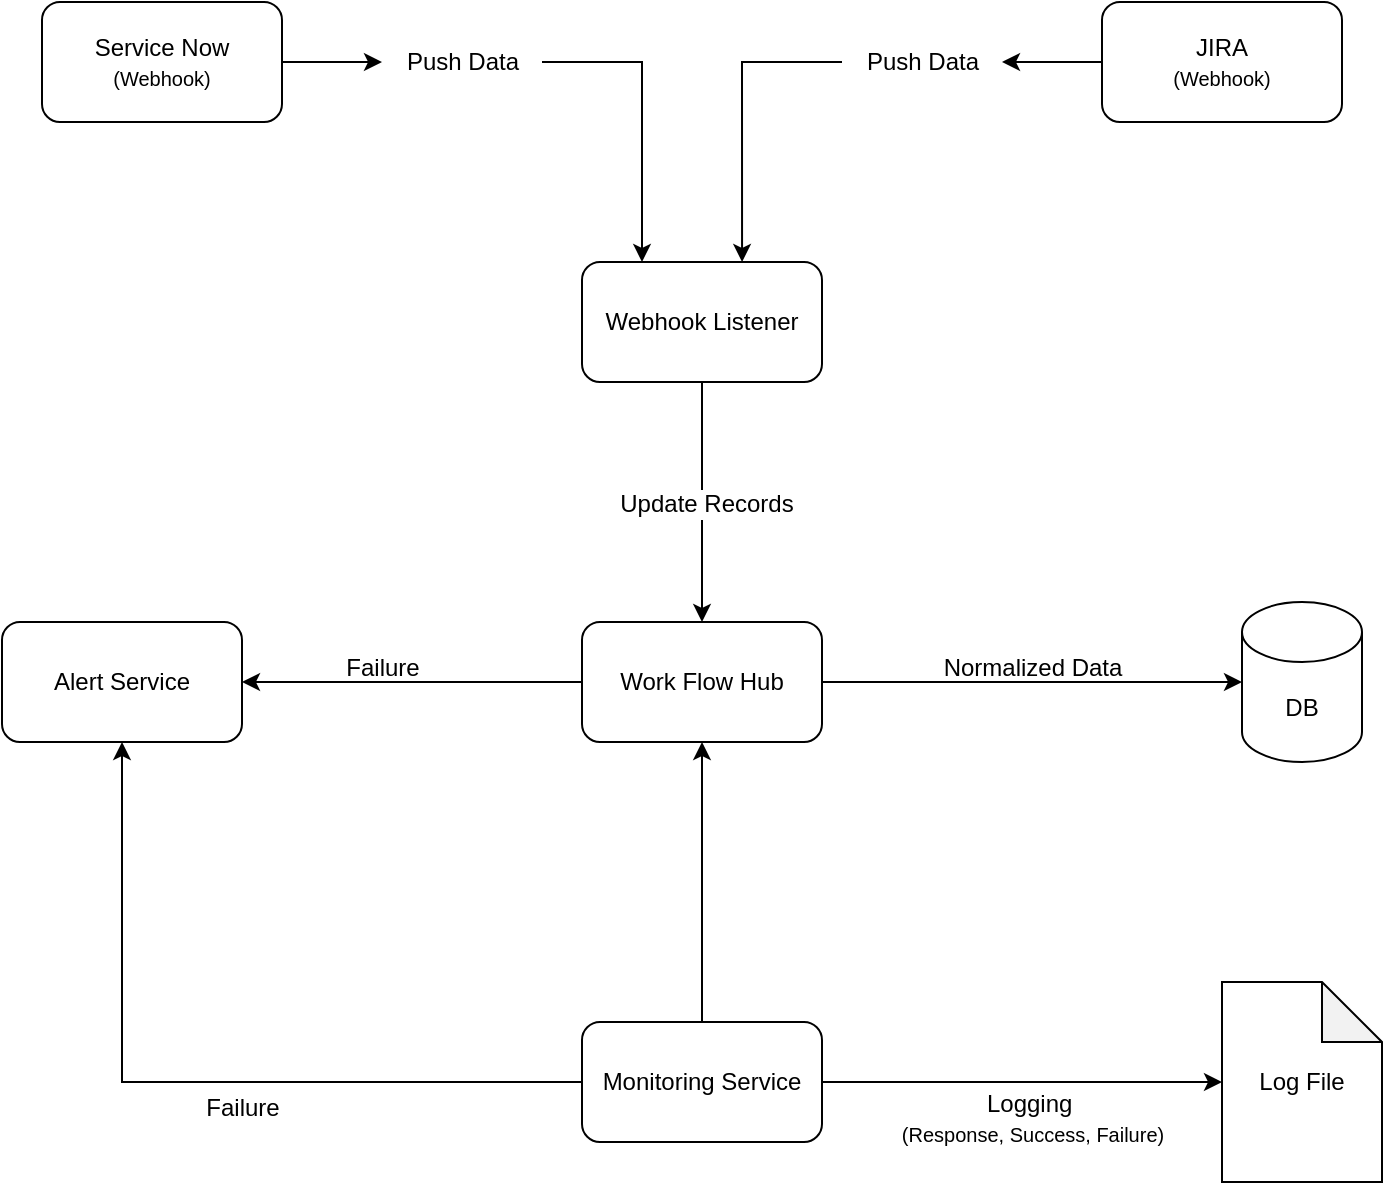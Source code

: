 <mxfile version="26.2.14">
  <diagram name="Page-1" id="QH2SWNsuBdeZ9ySTIu0H">
    <mxGraphModel dx="2066" dy="777" grid="1" gridSize="10" guides="1" tooltips="1" connect="1" arrows="1" fold="1" page="1" pageScale="1" pageWidth="850" pageHeight="1100" math="0" shadow="0">
      <root>
        <mxCell id="0" />
        <mxCell id="1" parent="0" />
        <mxCell id="aMu6VvFlxeRH188qs7Ov-13" style="edgeStyle=orthogonalEdgeStyle;rounded=0;orthogonalLoop=1;jettySize=auto;html=1;exitX=0.5;exitY=1;exitDx=0;exitDy=0;entryX=0.5;entryY=0;entryDx=0;entryDy=0;" edge="1" parent="1" source="aMu6VvFlxeRH188qs7Ov-1" target="aMu6VvFlxeRH188qs7Ov-12">
          <mxGeometry relative="1" as="geometry" />
        </mxCell>
        <mxCell id="aMu6VvFlxeRH188qs7Ov-14" value="&lt;font style=&quot;font-size: 12px;&quot;&gt;Update Records&lt;/font&gt;" style="edgeLabel;html=1;align=center;verticalAlign=middle;resizable=0;points=[];" vertex="1" connectable="0" parent="aMu6VvFlxeRH188qs7Ov-13">
          <mxGeometry x="0.017" y="2" relative="1" as="geometry">
            <mxPoint as="offset" />
          </mxGeometry>
        </mxCell>
        <mxCell id="aMu6VvFlxeRH188qs7Ov-1" value="Webhook Listener" style="rounded=1;whiteSpace=wrap;html=1;" vertex="1" parent="1">
          <mxGeometry x="360" y="180" width="120" height="60" as="geometry" />
        </mxCell>
        <mxCell id="aMu6VvFlxeRH188qs7Ov-6" style="edgeStyle=orthogonalEdgeStyle;rounded=0;orthogonalLoop=1;jettySize=auto;html=1;exitX=1;exitY=0.5;exitDx=0;exitDy=0;entryX=0.25;entryY=0;entryDx=0;entryDy=0;" edge="1" parent="1" source="aMu6VvFlxeRH188qs7Ov-9" target="aMu6VvFlxeRH188qs7Ov-1">
          <mxGeometry relative="1" as="geometry" />
        </mxCell>
        <mxCell id="aMu6VvFlxeRH188qs7Ov-2" value="Service Now&lt;div&gt;&lt;font style=&quot;font-size: 10px;&quot;&gt;(Webhook)&lt;/font&gt;&lt;/div&gt;" style="rounded=1;whiteSpace=wrap;html=1;" vertex="1" parent="1">
          <mxGeometry x="90" y="50" width="120" height="60" as="geometry" />
        </mxCell>
        <mxCell id="aMu6VvFlxeRH188qs7Ov-3" value="JIRA&lt;div&gt;&lt;font style=&quot;font-size: 10px;&quot;&gt;(Webhook)&lt;/font&gt;&lt;/div&gt;" style="rounded=1;whiteSpace=wrap;html=1;" vertex="1" parent="1">
          <mxGeometry x="620" y="50" width="120" height="60" as="geometry" />
        </mxCell>
        <mxCell id="aMu6VvFlxeRH188qs7Ov-7" style="edgeStyle=orthogonalEdgeStyle;rounded=0;orthogonalLoop=1;jettySize=auto;html=1;exitX=0;exitY=0.5;exitDx=0;exitDy=0;entryX=0.667;entryY=0;entryDx=0;entryDy=0;entryPerimeter=0;" edge="1" parent="1" source="aMu6VvFlxeRH188qs7Ov-8" target="aMu6VvFlxeRH188qs7Ov-1">
          <mxGeometry relative="1" as="geometry">
            <mxPoint x="442" y="180" as="targetPoint" />
          </mxGeometry>
        </mxCell>
        <mxCell id="aMu6VvFlxeRH188qs7Ov-10" value="" style="edgeStyle=orthogonalEdgeStyle;rounded=0;orthogonalLoop=1;jettySize=auto;html=1;exitX=0;exitY=0.5;exitDx=0;exitDy=0;" edge="1" parent="1" source="aMu6VvFlxeRH188qs7Ov-3" target="aMu6VvFlxeRH188qs7Ov-8">
          <mxGeometry relative="1" as="geometry">
            <mxPoint x="620" y="80" as="sourcePoint" />
            <mxPoint x="440" y="180" as="targetPoint" />
            <Array as="points">
              <mxPoint x="590" y="80" />
              <mxPoint x="590" y="80" />
            </Array>
          </mxGeometry>
        </mxCell>
        <mxCell id="aMu6VvFlxeRH188qs7Ov-8" value="Push Data" style="text;html=1;align=center;verticalAlign=middle;resizable=0;points=[];autosize=1;strokeColor=none;fillColor=none;" vertex="1" parent="1">
          <mxGeometry x="490" y="65" width="80" height="30" as="geometry" />
        </mxCell>
        <mxCell id="aMu6VvFlxeRH188qs7Ov-11" value="" style="edgeStyle=orthogonalEdgeStyle;rounded=0;orthogonalLoop=1;jettySize=auto;html=1;exitX=1;exitY=0.5;exitDx=0;exitDy=0;" edge="1" parent="1" source="aMu6VvFlxeRH188qs7Ov-2" target="aMu6VvFlxeRH188qs7Ov-9">
          <mxGeometry relative="1" as="geometry">
            <mxPoint x="210" y="80" as="sourcePoint" />
            <mxPoint x="390" y="180" as="targetPoint" />
          </mxGeometry>
        </mxCell>
        <mxCell id="aMu6VvFlxeRH188qs7Ov-9" value="Push Data" style="text;html=1;align=center;verticalAlign=middle;resizable=0;points=[];autosize=1;strokeColor=none;fillColor=none;" vertex="1" parent="1">
          <mxGeometry x="260" y="65" width="80" height="30" as="geometry" />
        </mxCell>
        <mxCell id="aMu6VvFlxeRH188qs7Ov-24" style="edgeStyle=orthogonalEdgeStyle;rounded=0;orthogonalLoop=1;jettySize=auto;html=1;exitX=0;exitY=0.5;exitDx=0;exitDy=0;" edge="1" parent="1" source="aMu6VvFlxeRH188qs7Ov-12">
          <mxGeometry relative="1" as="geometry">
            <mxPoint x="190" y="390" as="targetPoint" />
          </mxGeometry>
        </mxCell>
        <mxCell id="aMu6VvFlxeRH188qs7Ov-12" value="Work Flow Hub" style="rounded=1;whiteSpace=wrap;html=1;" vertex="1" parent="1">
          <mxGeometry x="360" y="360" width="120" height="60" as="geometry" />
        </mxCell>
        <mxCell id="aMu6VvFlxeRH188qs7Ov-15" value="DB" style="shape=cylinder3;whiteSpace=wrap;html=1;boundedLbl=1;backgroundOutline=1;size=15;" vertex="1" parent="1">
          <mxGeometry x="690" y="350" width="60" height="80" as="geometry" />
        </mxCell>
        <mxCell id="aMu6VvFlxeRH188qs7Ov-16" style="edgeStyle=orthogonalEdgeStyle;rounded=0;orthogonalLoop=1;jettySize=auto;html=1;exitX=1;exitY=0.5;exitDx=0;exitDy=0;entryX=0;entryY=0.5;entryDx=0;entryDy=0;entryPerimeter=0;" edge="1" parent="1" source="aMu6VvFlxeRH188qs7Ov-12" target="aMu6VvFlxeRH188qs7Ov-15">
          <mxGeometry relative="1" as="geometry" />
        </mxCell>
        <mxCell id="aMu6VvFlxeRH188qs7Ov-17" value="Normalized Data" style="text;html=1;align=center;verticalAlign=middle;resizable=0;points=[];autosize=1;strokeColor=none;fillColor=none;" vertex="1" parent="1">
          <mxGeometry x="530" y="368" width="110" height="30" as="geometry" />
        </mxCell>
        <mxCell id="aMu6VvFlxeRH188qs7Ov-22" style="edgeStyle=orthogonalEdgeStyle;rounded=0;orthogonalLoop=1;jettySize=auto;html=1;exitX=0.5;exitY=0;exitDx=0;exitDy=0;entryX=0.5;entryY=1;entryDx=0;entryDy=0;" edge="1" parent="1" source="aMu6VvFlxeRH188qs7Ov-18" target="aMu6VvFlxeRH188qs7Ov-12">
          <mxGeometry relative="1" as="geometry" />
        </mxCell>
        <mxCell id="aMu6VvFlxeRH188qs7Ov-23" style="edgeStyle=orthogonalEdgeStyle;rounded=0;orthogonalLoop=1;jettySize=auto;html=1;exitX=0;exitY=0.5;exitDx=0;exitDy=0;entryX=0.5;entryY=1;entryDx=0;entryDy=0;" edge="1" parent="1" source="aMu6VvFlxeRH188qs7Ov-18" target="aMu6VvFlxeRH188qs7Ov-19">
          <mxGeometry relative="1" as="geometry" />
        </mxCell>
        <mxCell id="aMu6VvFlxeRH188qs7Ov-18" value="Monitoring Service" style="rounded=1;whiteSpace=wrap;html=1;" vertex="1" parent="1">
          <mxGeometry x="360" y="560" width="120" height="60" as="geometry" />
        </mxCell>
        <mxCell id="aMu6VvFlxeRH188qs7Ov-19" value="Alert Service" style="rounded=1;whiteSpace=wrap;html=1;" vertex="1" parent="1">
          <mxGeometry x="70" y="360" width="120" height="60" as="geometry" />
        </mxCell>
        <mxCell id="aMu6VvFlxeRH188qs7Ov-20" value="Log File" style="shape=note;whiteSpace=wrap;html=1;backgroundOutline=1;darkOpacity=0.05;" vertex="1" parent="1">
          <mxGeometry x="680" y="540" width="80" height="100" as="geometry" />
        </mxCell>
        <mxCell id="aMu6VvFlxeRH188qs7Ov-21" style="edgeStyle=orthogonalEdgeStyle;rounded=0;orthogonalLoop=1;jettySize=auto;html=1;exitX=1;exitY=0.5;exitDx=0;exitDy=0;entryX=0;entryY=0.5;entryDx=0;entryDy=0;entryPerimeter=0;" edge="1" parent="1" source="aMu6VvFlxeRH188qs7Ov-18" target="aMu6VvFlxeRH188qs7Ov-20">
          <mxGeometry relative="1" as="geometry" />
        </mxCell>
        <mxCell id="aMu6VvFlxeRH188qs7Ov-25" value="Failure" style="text;html=1;align=center;verticalAlign=middle;resizable=0;points=[];autosize=1;strokeColor=none;fillColor=none;" vertex="1" parent="1">
          <mxGeometry x="230" y="368" width="60" height="30" as="geometry" />
        </mxCell>
        <mxCell id="aMu6VvFlxeRH188qs7Ov-26" value="Failure" style="text;html=1;align=center;verticalAlign=middle;resizable=0;points=[];autosize=1;strokeColor=none;fillColor=none;" vertex="1" parent="1">
          <mxGeometry x="160" y="588" width="60" height="30" as="geometry" />
        </mxCell>
        <mxCell id="aMu6VvFlxeRH188qs7Ov-27" value="Logging&amp;nbsp;&lt;div&gt;&lt;font style=&quot;font-size: 10px;&quot;&gt;(Response, Success, Failure)&lt;/font&gt;&lt;/div&gt;" style="text;html=1;align=center;verticalAlign=middle;resizable=0;points=[];autosize=1;strokeColor=none;fillColor=none;" vertex="1" parent="1">
          <mxGeometry x="510" y="588" width="150" height="40" as="geometry" />
        </mxCell>
      </root>
    </mxGraphModel>
  </diagram>
</mxfile>
